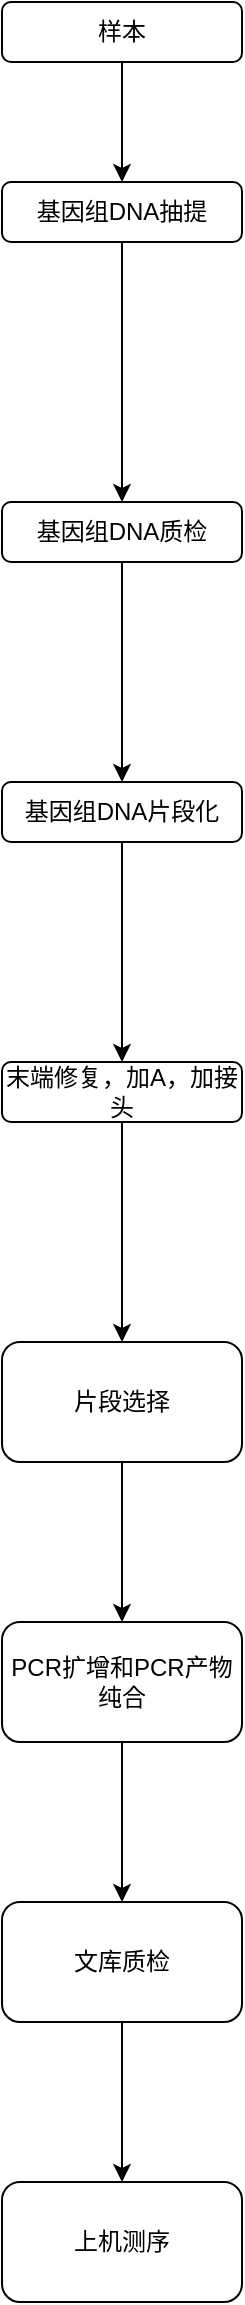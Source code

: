 <mxfile version="11.1.2" type="github"><diagram id="jd3PgprL_St_uKa591MF" name="Page-1"><mxGraphModel dx="1233" dy="786" grid="1" gridSize="10" guides="1" tooltips="1" connect="1" arrows="1" fold="1" page="1" pageScale="1" pageWidth="827" pageHeight="1169" math="0" shadow="0"><root><mxCell id="0"/><mxCell id="1" parent="0"/><mxCell id="PD6cjl5SLMPGE56F4_Hd-3" value="" style="edgeStyle=orthogonalEdgeStyle;rounded=0;orthogonalLoop=1;jettySize=auto;html=1;" parent="1" source="PD6cjl5SLMPGE56F4_Hd-1" target="PD6cjl5SLMPGE56F4_Hd-2" edge="1"><mxGeometry relative="1" as="geometry"/></mxCell><mxCell id="PD6cjl5SLMPGE56F4_Hd-1" value="样本" style="rounded=1;whiteSpace=wrap;html=1;imageHeight=30;" parent="1" vertex="1"><mxGeometry x="360" y="50" width="120" height="30" as="geometry"/></mxCell><mxCell id="PD6cjl5SLMPGE56F4_Hd-7" value="" style="edgeStyle=orthogonalEdgeStyle;rounded=0;orthogonalLoop=1;jettySize=auto;html=1;" parent="1" source="PD6cjl5SLMPGE56F4_Hd-2" target="PD6cjl5SLMPGE56F4_Hd-6" edge="1"><mxGeometry relative="1" as="geometry"/></mxCell><mxCell id="PD6cjl5SLMPGE56F4_Hd-2" value="基因组DNA抽提" style="rounded=1;whiteSpace=wrap;html=1;imageHeight=30;" parent="1" vertex="1"><mxGeometry x="360" y="140" width="120" height="30" as="geometry"/></mxCell><mxCell id="PD6cjl5SLMPGE56F4_Hd-9" value="" style="edgeStyle=orthogonalEdgeStyle;rounded=0;orthogonalLoop=1;jettySize=auto;html=1;" parent="1" source="PD6cjl5SLMPGE56F4_Hd-6" target="PD6cjl5SLMPGE56F4_Hd-8" edge="1"><mxGeometry relative="1" as="geometry"/></mxCell><mxCell id="PD6cjl5SLMPGE56F4_Hd-6" value="基因组DNA质检" style="rounded=1;whiteSpace=wrap;html=1;imageHeight=30;" parent="1" vertex="1"><mxGeometry x="360" y="300" width="120" height="30" as="geometry"/></mxCell><mxCell id="PD6cjl5SLMPGE56F4_Hd-11" value="" style="edgeStyle=orthogonalEdgeStyle;rounded=0;orthogonalLoop=1;jettySize=auto;html=1;" parent="1" source="PD6cjl5SLMPGE56F4_Hd-8" target="PD6cjl5SLMPGE56F4_Hd-10" edge="1"><mxGeometry relative="1" as="geometry"/></mxCell><mxCell id="PD6cjl5SLMPGE56F4_Hd-8" value="基因组DNA片段化" style="rounded=1;whiteSpace=wrap;html=1;imageHeight=30;" parent="1" vertex="1"><mxGeometry x="360" y="440" width="120" height="30" as="geometry"/></mxCell><mxCell id="PD6cjl5SLMPGE56F4_Hd-13" value="" style="edgeStyle=orthogonalEdgeStyle;rounded=0;orthogonalLoop=1;jettySize=auto;html=1;" parent="1" source="PD6cjl5SLMPGE56F4_Hd-10" target="PD6cjl5SLMPGE56F4_Hd-12" edge="1"><mxGeometry relative="1" as="geometry"/></mxCell><mxCell id="PD6cjl5SLMPGE56F4_Hd-10" value="末端修复，加A，加接头" style="rounded=1;whiteSpace=wrap;html=1;imageHeight=30;" parent="1" vertex="1"><mxGeometry x="360" y="580" width="120" height="30" as="geometry"/></mxCell><mxCell id="PD6cjl5SLMPGE56F4_Hd-15" value="" style="edgeStyle=orthogonalEdgeStyle;rounded=0;orthogonalLoop=1;jettySize=auto;html=1;" parent="1" source="PD6cjl5SLMPGE56F4_Hd-12" target="PD6cjl5SLMPGE56F4_Hd-14" edge="1"><mxGeometry relative="1" as="geometry"/></mxCell><mxCell id="PD6cjl5SLMPGE56F4_Hd-12" value="片段选择" style="rounded=1;whiteSpace=wrap;html=1;imageHeight=30;" parent="1" vertex="1"><mxGeometry x="360" y="720" width="120" height="60" as="geometry"/></mxCell><mxCell id="PD6cjl5SLMPGE56F4_Hd-17" value="" style="edgeStyle=orthogonalEdgeStyle;rounded=0;orthogonalLoop=1;jettySize=auto;html=1;" parent="1" source="PD6cjl5SLMPGE56F4_Hd-14" target="PD6cjl5SLMPGE56F4_Hd-16" edge="1"><mxGeometry relative="1" as="geometry"/></mxCell><mxCell id="PD6cjl5SLMPGE56F4_Hd-14" value="PCR扩增和PCR产物纯合" style="rounded=1;whiteSpace=wrap;html=1;imageHeight=30;" parent="1" vertex="1"><mxGeometry x="360" y="860" width="120" height="60" as="geometry"/></mxCell><mxCell id="PD6cjl5SLMPGE56F4_Hd-19" value="" style="edgeStyle=orthogonalEdgeStyle;rounded=0;orthogonalLoop=1;jettySize=auto;html=1;" parent="1" source="PD6cjl5SLMPGE56F4_Hd-16" target="PD6cjl5SLMPGE56F4_Hd-18" edge="1"><mxGeometry relative="1" as="geometry"/></mxCell><mxCell id="PD6cjl5SLMPGE56F4_Hd-16" value="文库质检" style="rounded=1;whiteSpace=wrap;html=1;imageHeight=30;" parent="1" vertex="1"><mxGeometry x="360" y="1000" width="120" height="60" as="geometry"/></mxCell><mxCell id="PD6cjl5SLMPGE56F4_Hd-18" value="上机测序" style="rounded=1;whiteSpace=wrap;html=1;imageHeight=30;" parent="1" vertex="1"><mxGeometry x="360" y="1140" width="120" height="60" as="geometry"/></mxCell></root></mxGraphModel></diagram></mxfile>